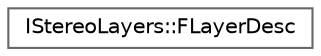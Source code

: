 digraph "Graphical Class Hierarchy"
{
 // INTERACTIVE_SVG=YES
 // LATEX_PDF_SIZE
  bgcolor="transparent";
  edge [fontname=Helvetica,fontsize=10,labelfontname=Helvetica,labelfontsize=10];
  node [fontname=Helvetica,fontsize=10,shape=box,height=0.2,width=0.4];
  rankdir="LR";
  Node0 [id="Node000000",label="IStereoLayers::FLayerDesc",height=0.2,width=0.4,color="grey40", fillcolor="white", style="filled",URL="$d1/d83/structIStereoLayers_1_1FLayerDesc.html",tooltip="Structure describing the visual appearance of a single stereo layer."];
}
